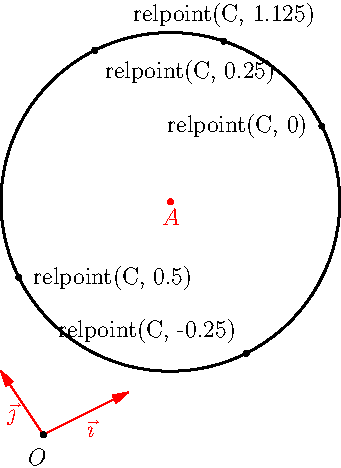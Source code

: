 import geometry;
size(6cm,0);
currentcoordsys=cartesiansystem((0,0), i=(1,0.5),
                                j=(-0.5,.75));
show(currentcoordsys, xpen=invisible);

point A=(2.5,2); dot("$A$", A, S, red);
real R=2;
circle C=circle(A,R);
draw(C, linewidth(bp));

dot("relpoint(C, 0)", relpoint(C,0), 2W);
dot("relpoint(C, 0.25)", relpoint(C,0.25), 2SE);
dot("relpoint(C, 0.5)", relpoint(C,0.5), 2E);
dot("relpoint(C, -0.25)", relpoint(C, -0.25), 2NW);
dot("relpoint(C, 1.125)", relpoint(C, 1.125), 2N);
